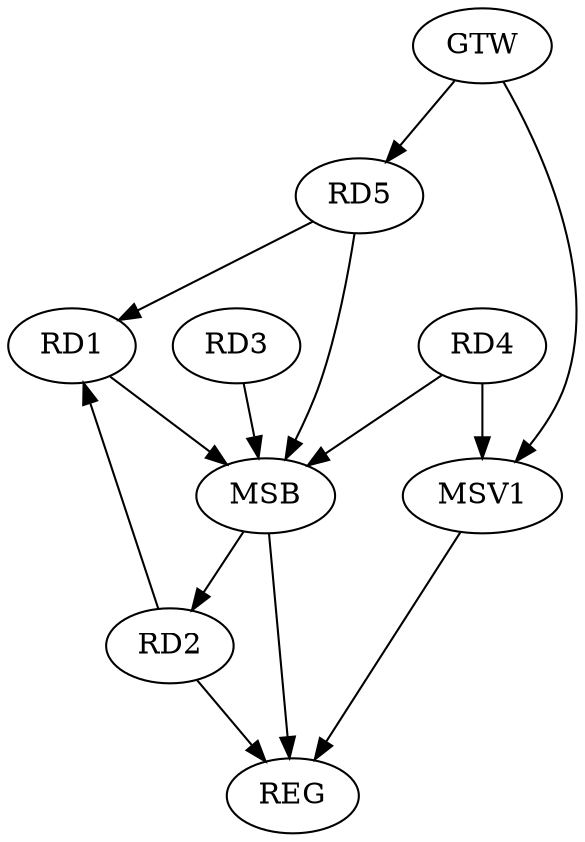 strict digraph G {
  RD1 [ label="RD1" ];
  RD2 [ label="RD2" ];
  RD3 [ label="RD3" ];
  RD4 [ label="RD4" ];
  RD5 [ label="RD5" ];
  GTW [ label="GTW" ];
  REG [ label="REG" ];
  MSB [ label="MSB" ];
  MSV1 [ label="MSV1" ];
  GTW -> RD5;
  RD2 -> REG;
  RD1 -> MSB;
  MSB -> REG;
  RD3 -> MSB;
  RD4 -> MSB;
  RD5 -> MSB;
  MSB -> RD2;
  RD5 -> RD1;
  RD2 -> RD1;
  GTW -> MSV1;
  RD4 -> MSV1;
  MSV1 -> REG;
}
